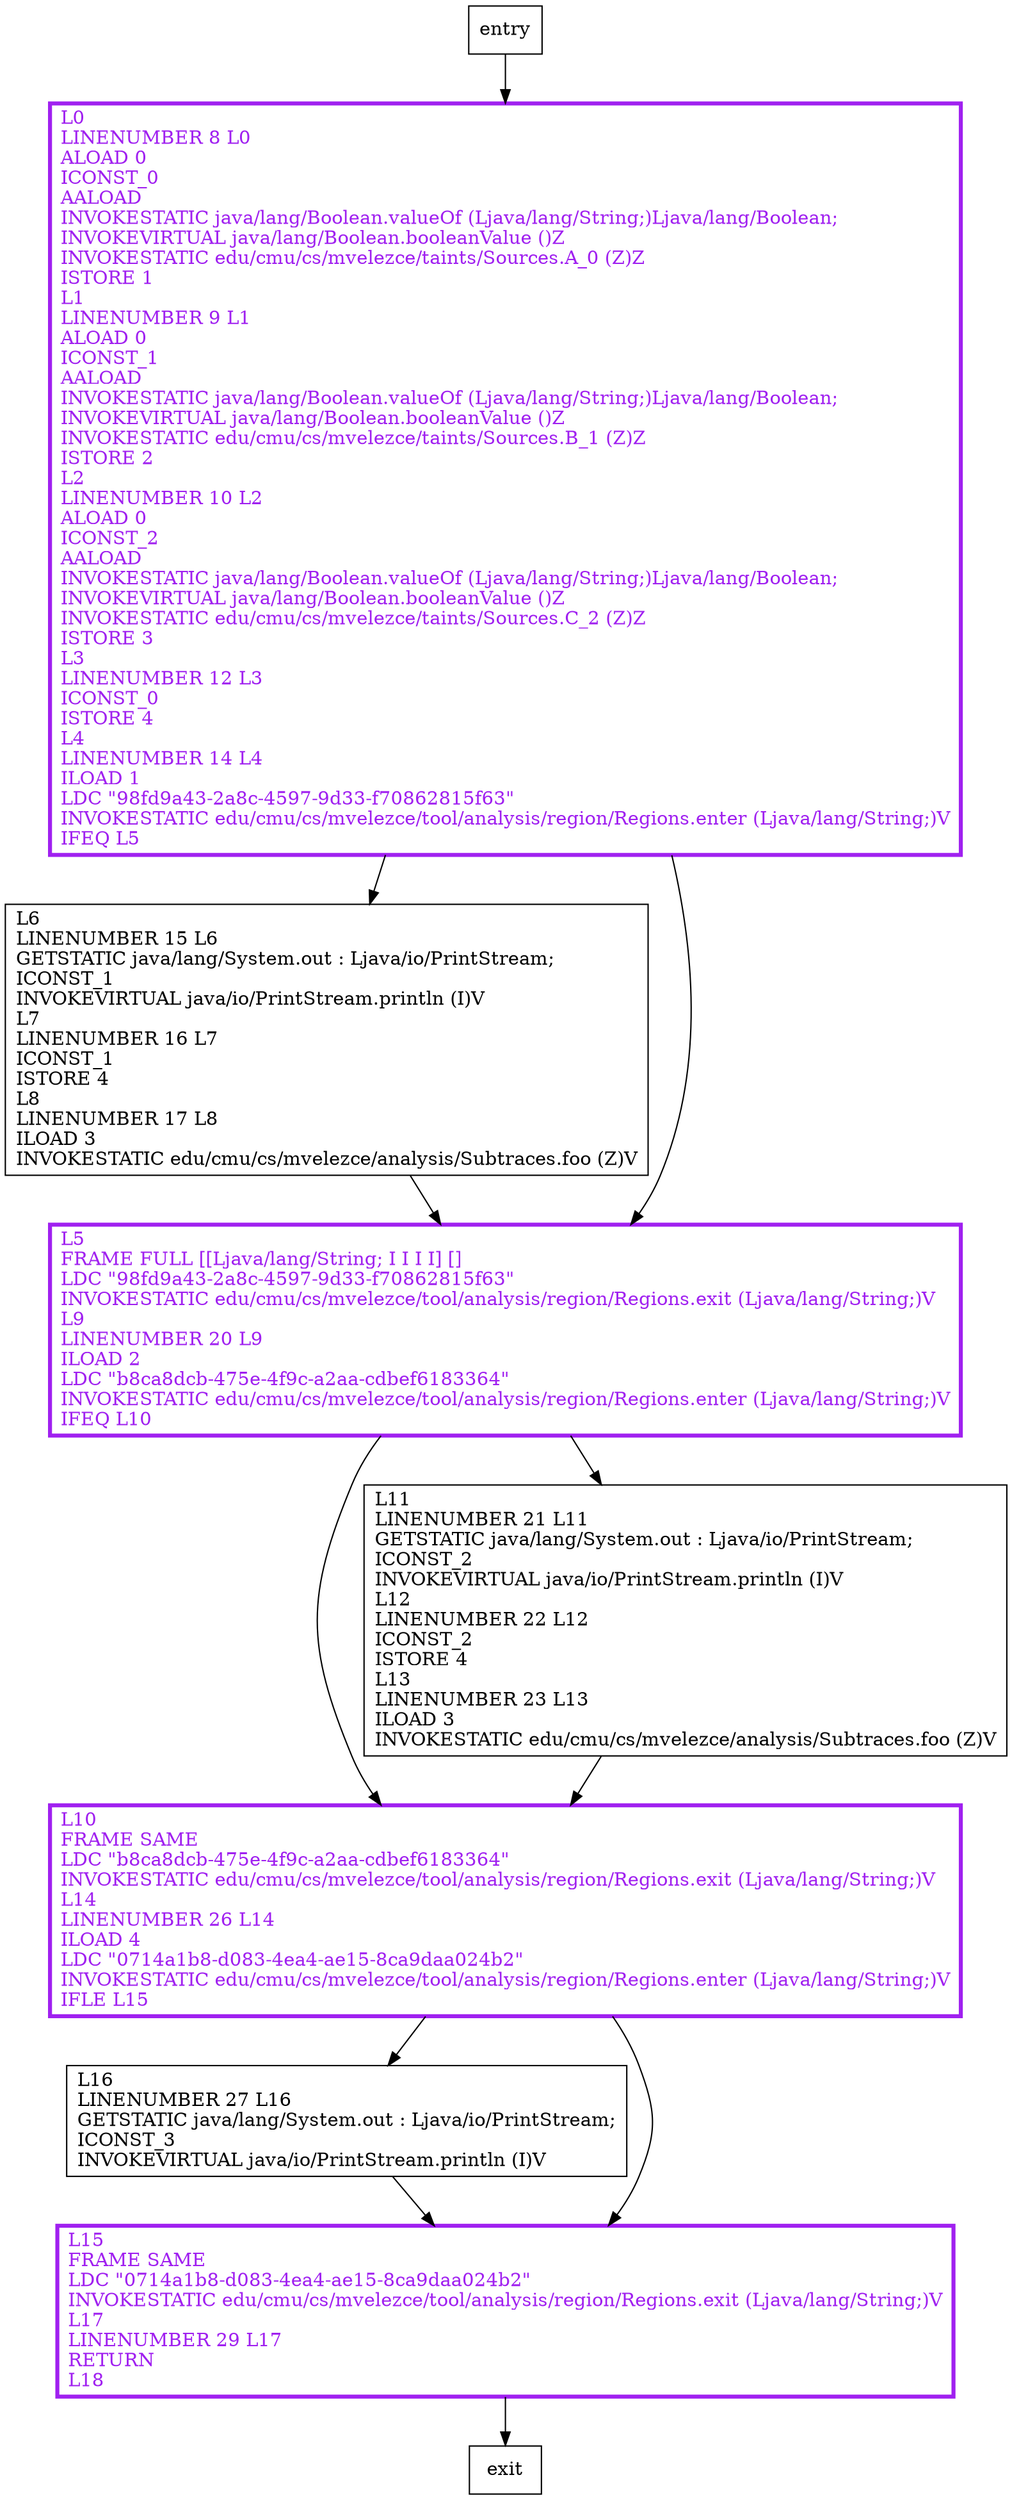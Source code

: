 digraph main {
node [shape=record];
1865859824 [label="L16\lLINENUMBER 27 L16\lGETSTATIC java/lang/System.out : Ljava/io/PrintStream;\lICONST_3\lINVOKEVIRTUAL java/io/PrintStream.println (I)V\l"];
257459516 [label="L15\lFRAME SAME\lLDC \"0714a1b8-d083-4ea4-ae15-8ca9daa024b2\"\lINVOKESTATIC edu/cmu/cs/mvelezce/tool/analysis/region/Regions.exit (Ljava/lang/String;)V\lL17\lLINENUMBER 29 L17\lRETURN\lL18\l"];
1777238524 [label="L10\lFRAME SAME\lLDC \"b8ca8dcb-475e-4f9c-a2aa-cdbef6183364\"\lINVOKESTATIC edu/cmu/cs/mvelezce/tool/analysis/region/Regions.exit (Ljava/lang/String;)V\lL14\lLINENUMBER 26 L14\lILOAD 4\lLDC \"0714a1b8-d083-4ea4-ae15-8ca9daa024b2\"\lINVOKESTATIC edu/cmu/cs/mvelezce/tool/analysis/region/Regions.enter (Ljava/lang/String;)V\lIFLE L15\l"];
1237912220 [label="L6\lLINENUMBER 15 L6\lGETSTATIC java/lang/System.out : Ljava/io/PrintStream;\lICONST_1\lINVOKEVIRTUAL java/io/PrintStream.println (I)V\lL7\lLINENUMBER 16 L7\lICONST_1\lISTORE 4\lL8\lLINENUMBER 17 L8\lILOAD 3\lINVOKESTATIC edu/cmu/cs/mvelezce/analysis/Subtraces.foo (Z)V\l"];
1161322357 [label="L0\lLINENUMBER 8 L0\lALOAD 0\lICONST_0\lAALOAD\lINVOKESTATIC java/lang/Boolean.valueOf (Ljava/lang/String;)Ljava/lang/Boolean;\lINVOKEVIRTUAL java/lang/Boolean.booleanValue ()Z\lINVOKESTATIC edu/cmu/cs/mvelezce/taints/Sources.A_0 (Z)Z\lISTORE 1\lL1\lLINENUMBER 9 L1\lALOAD 0\lICONST_1\lAALOAD\lINVOKESTATIC java/lang/Boolean.valueOf (Ljava/lang/String;)Ljava/lang/Boolean;\lINVOKEVIRTUAL java/lang/Boolean.booleanValue ()Z\lINVOKESTATIC edu/cmu/cs/mvelezce/taints/Sources.B_1 (Z)Z\lISTORE 2\lL2\lLINENUMBER 10 L2\lALOAD 0\lICONST_2\lAALOAD\lINVOKESTATIC java/lang/Boolean.valueOf (Ljava/lang/String;)Ljava/lang/Boolean;\lINVOKEVIRTUAL java/lang/Boolean.booleanValue ()Z\lINVOKESTATIC edu/cmu/cs/mvelezce/taints/Sources.C_2 (Z)Z\lISTORE 3\lL3\lLINENUMBER 12 L3\lICONST_0\lISTORE 4\lL4\lLINENUMBER 14 L4\lILOAD 1\lLDC \"98fd9a43-2a8c-4597-9d33-f70862815f63\"\lINVOKESTATIC edu/cmu/cs/mvelezce/tool/analysis/region/Regions.enter (Ljava/lang/String;)V\lIFEQ L5\l"];
757708014 [label="L5\lFRAME FULL [[Ljava/lang/String; I I I I] []\lLDC \"98fd9a43-2a8c-4597-9d33-f70862815f63\"\lINVOKESTATIC edu/cmu/cs/mvelezce/tool/analysis/region/Regions.exit (Ljava/lang/String;)V\lL9\lLINENUMBER 20 L9\lILOAD 2\lLDC \"b8ca8dcb-475e-4f9c-a2aa-cdbef6183364\"\lINVOKESTATIC edu/cmu/cs/mvelezce/tool/analysis/region/Regions.enter (Ljava/lang/String;)V\lIFEQ L10\l"];
1848289347 [label="L11\lLINENUMBER 21 L11\lGETSTATIC java/lang/System.out : Ljava/io/PrintStream;\lICONST_2\lINVOKEVIRTUAL java/io/PrintStream.println (I)V\lL12\lLINENUMBER 22 L12\lICONST_2\lISTORE 4\lL13\lLINENUMBER 23 L13\lILOAD 3\lINVOKESTATIC edu/cmu/cs/mvelezce/analysis/Subtraces.foo (Z)V\l"];
entry;
exit;
entry -> 1161322357;
1865859824 -> 257459516;
257459516 -> exit;
1777238524 -> 1865859824;
1777238524 -> 257459516;
1237912220 -> 757708014;
1161322357 -> 1237912220;
1161322357 -> 757708014;
757708014 -> 1777238524;
757708014 -> 1848289347;
1848289347 -> 1777238524;
257459516[fontcolor="purple", penwidth=3, color="purple"];
1777238524[fontcolor="purple", penwidth=3, color="purple"];
1161322357[fontcolor="purple", penwidth=3, color="purple"];
757708014[fontcolor="purple", penwidth=3, color="purple"];
}
